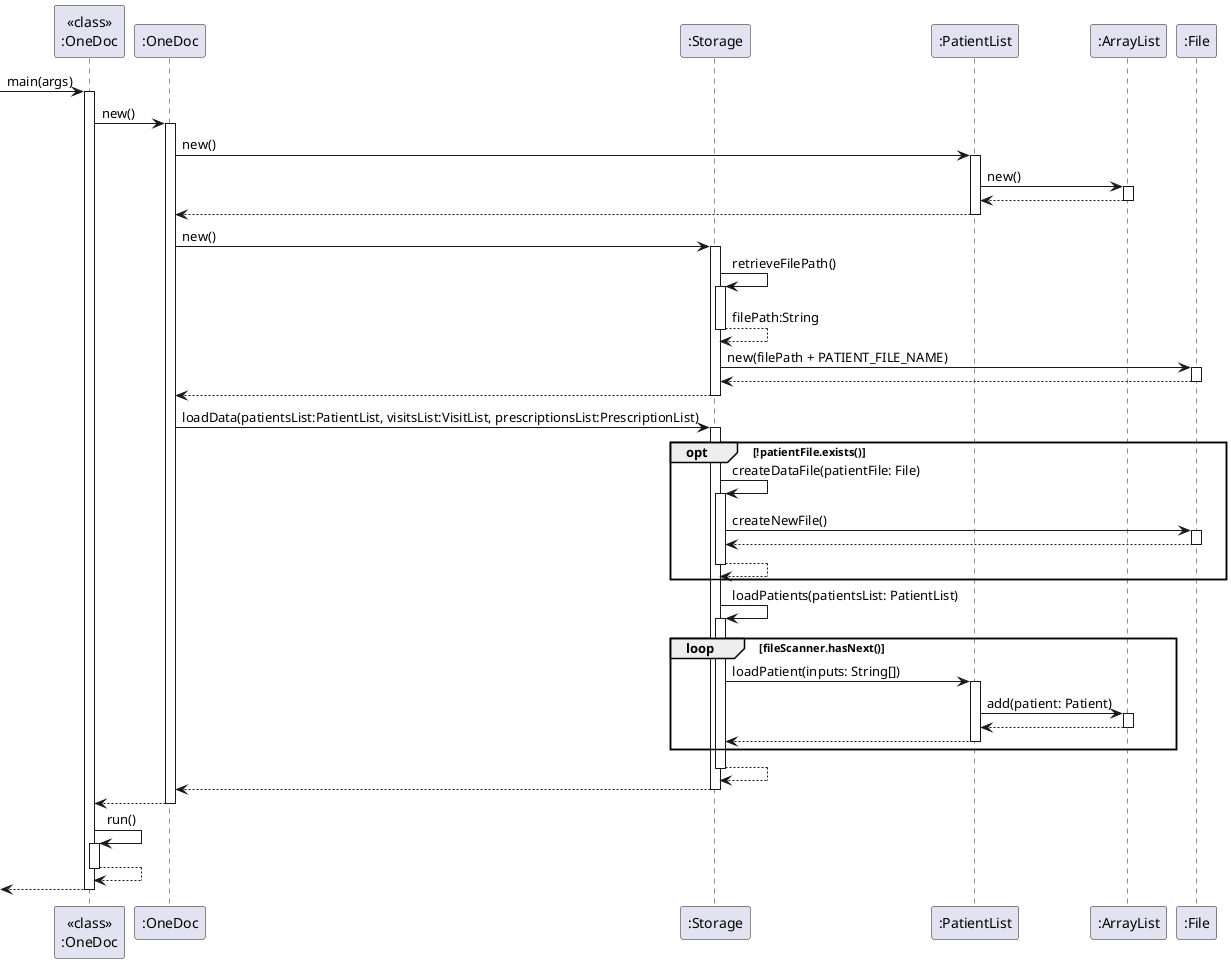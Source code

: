 @startuml
'https://plantuml.com/sequence-diagram

participant "<<class>>\n:OneDoc" as B
participant ":OneDoc" as A
participant ":Storage" as D
participant ":PatientList" as C

participant ":ArrayList" as E
participant ":File" as F

[-> B : main(args)
activate B

B -> A : new()
activate A

A -> C: new()
activate C

C -> E: new()
activate E
return

return

A -> D: new()
activate D
D -> D: retrieveFilePath()
activate D
return filePath:String

D -> F: new(filePath + PATIENT_FILE_NAME)
activate F
return


return

A -> D: loadData(patientsList:PatientList, visitsList:VisitList, prescriptionsList:PrescriptionList)
activate D
opt !patientFile.exists()

D -> D: createDataFile(patientFile: File)
activate D
D -> F: createNewFile()
activate F
return
return
end

D -> D: loadPatients(patientsList: PatientList)
activate D
loop fileScanner.hasNext()
D -> C: loadPatient(inputs: String[])
activate C
C -> E: add(patient: Patient)
activate E
return
return

end

return


return

return

B -> B: run()
activate B
return

return


@enduml